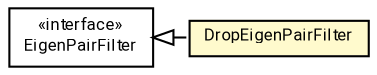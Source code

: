 #!/usr/local/bin/dot
#
# Class diagram 
# Generated by UMLGraph version R5_7_2-60-g0e99a6 (http://www.spinellis.gr/umlgraph/)
#

digraph G {
	graph [fontnames="svg"]
	edge [fontname="Roboto",fontsize=7,labelfontname="Roboto",labelfontsize=7,color="black"];
	node [fontname="Roboto",fontcolor="black",fontsize=8,shape=plaintext,margin=0,width=0,height=0];
	nodesep=0.15;
	ranksep=0.25;
	rankdir=LR;
	// de.lmu.ifi.dbs.elki.math.linearalgebra.pca.filter.DropEigenPairFilter
	c3662047 [label=<<table title="de.lmu.ifi.dbs.elki.math.linearalgebra.pca.filter.DropEigenPairFilter" border="0" cellborder="1" cellspacing="0" cellpadding="2" bgcolor="lemonChiffon" href="DropEigenPairFilter.html" target="_parent">
		<tr><td><table border="0" cellspacing="0" cellpadding="1">
		<tr><td align="center" balign="center"> <font face="Roboto">DropEigenPairFilter</font> </td></tr>
		</table></td></tr>
		</table>>, URL="DropEigenPairFilter.html"];
	// de.lmu.ifi.dbs.elki.math.linearalgebra.pca.filter.EigenPairFilter
	c3662049 [label=<<table title="de.lmu.ifi.dbs.elki.math.linearalgebra.pca.filter.EigenPairFilter" border="0" cellborder="1" cellspacing="0" cellpadding="2" href="EigenPairFilter.html" target="_parent">
		<tr><td><table border="0" cellspacing="0" cellpadding="1">
		<tr><td align="center" balign="center"> &#171;interface&#187; </td></tr>
		<tr><td align="center" balign="center"> <font face="Roboto">EigenPairFilter</font> </td></tr>
		</table></td></tr>
		</table>>, URL="EigenPairFilter.html"];
	// de.lmu.ifi.dbs.elki.math.linearalgebra.pca.filter.DropEigenPairFilter implements de.lmu.ifi.dbs.elki.math.linearalgebra.pca.filter.EigenPairFilter
	c3662049 -> c3662047 [arrowtail=empty,style=dashed,dir=back,weight=9];
}


